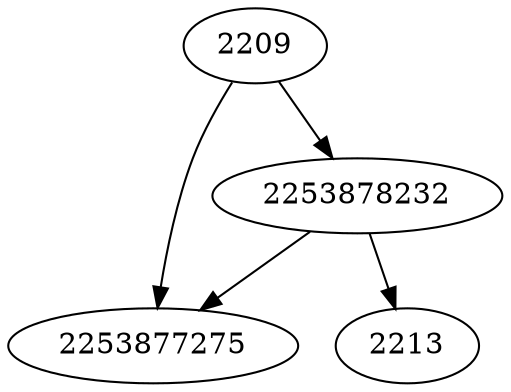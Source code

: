 strict digraph  {
2253878232;
2209;
2253877275;
2213;
2253878232 -> 2253877275;
2253878232 -> 2213;
2209 -> 2253877275;
2209 -> 2253878232;
}
